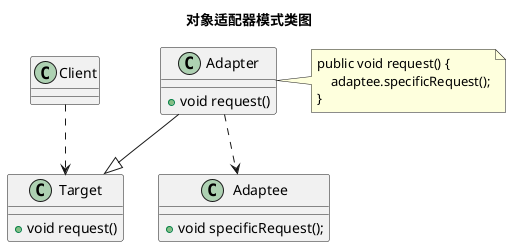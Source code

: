 @startuml

title 对象适配器模式类图

class Target {
    + void request()
}

class Adaptee {
    + void specificRequest();
}

class Adapter {
    + void request()
}

note right of Adapter
public void request() {
    adaptee.specificRequest();
}
end note

Adapter --|> Target
Adapter ..> Adaptee

class Client

Client ..> Target

@enduml